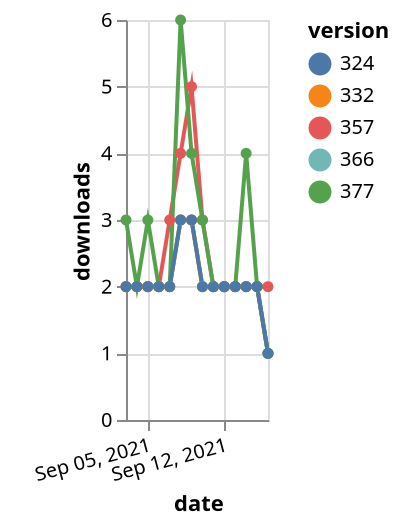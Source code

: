 {"$schema": "https://vega.github.io/schema/vega-lite/v5.json", "description": "A simple bar chart with embedded data.", "data": {"values": [{"date": "2021-09-03", "total": 2310, "delta": 2, "version": "366"}, {"date": "2021-09-04", "total": 2312, "delta": 2, "version": "366"}, {"date": "2021-09-05", "total": 2314, "delta": 2, "version": "366"}, {"date": "2021-09-06", "total": 2316, "delta": 2, "version": "366"}, {"date": "2021-09-07", "total": 2318, "delta": 2, "version": "366"}, {"date": "2021-09-08", "total": 2321, "delta": 3, "version": "366"}, {"date": "2021-09-09", "total": 2324, "delta": 3, "version": "366"}, {"date": "2021-09-10", "total": 2326, "delta": 2, "version": "366"}, {"date": "2021-09-11", "total": 2328, "delta": 2, "version": "366"}, {"date": "2021-09-12", "total": 2330, "delta": 2, "version": "366"}, {"date": "2021-09-13", "total": 2332, "delta": 2, "version": "366"}, {"date": "2021-09-14", "total": 2334, "delta": 2, "version": "366"}, {"date": "2021-09-15", "total": 2336, "delta": 2, "version": "366"}, {"date": "2021-09-16", "total": 2337, "delta": 1, "version": "366"}, {"date": "2021-09-03", "total": 2924, "delta": 2, "version": "357"}, {"date": "2021-09-04", "total": 2926, "delta": 2, "version": "357"}, {"date": "2021-09-05", "total": 2928, "delta": 2, "version": "357"}, {"date": "2021-09-06", "total": 2930, "delta": 2, "version": "357"}, {"date": "2021-09-07", "total": 2933, "delta": 3, "version": "357"}, {"date": "2021-09-08", "total": 2937, "delta": 4, "version": "357"}, {"date": "2021-09-09", "total": 2942, "delta": 5, "version": "357"}, {"date": "2021-09-10", "total": 2945, "delta": 3, "version": "357"}, {"date": "2021-09-11", "total": 2947, "delta": 2, "version": "357"}, {"date": "2021-09-12", "total": 2949, "delta": 2, "version": "357"}, {"date": "2021-09-13", "total": 2951, "delta": 2, "version": "357"}, {"date": "2021-09-14", "total": 2953, "delta": 2, "version": "357"}, {"date": "2021-09-15", "total": 2955, "delta": 2, "version": "357"}, {"date": "2021-09-16", "total": 2957, "delta": 2, "version": "357"}, {"date": "2021-09-03", "total": 2807, "delta": 2, "version": "332"}, {"date": "2021-09-04", "total": 2809, "delta": 2, "version": "332"}, {"date": "2021-09-05", "total": 2811, "delta": 2, "version": "332"}, {"date": "2021-09-06", "total": 2813, "delta": 2, "version": "332"}, {"date": "2021-09-07", "total": 2815, "delta": 2, "version": "332"}, {"date": "2021-09-08", "total": 2818, "delta": 3, "version": "332"}, {"date": "2021-09-09", "total": 2821, "delta": 3, "version": "332"}, {"date": "2021-09-10", "total": 2823, "delta": 2, "version": "332"}, {"date": "2021-09-11", "total": 2825, "delta": 2, "version": "332"}, {"date": "2021-09-12", "total": 2827, "delta": 2, "version": "332"}, {"date": "2021-09-13", "total": 2829, "delta": 2, "version": "332"}, {"date": "2021-09-14", "total": 2831, "delta": 2, "version": "332"}, {"date": "2021-09-15", "total": 2833, "delta": 2, "version": "332"}, {"date": "2021-09-16", "total": 2834, "delta": 1, "version": "332"}, {"date": "2021-09-03", "total": 2136, "delta": 3, "version": "377"}, {"date": "2021-09-04", "total": 2138, "delta": 2, "version": "377"}, {"date": "2021-09-05", "total": 2141, "delta": 3, "version": "377"}, {"date": "2021-09-06", "total": 2143, "delta": 2, "version": "377"}, {"date": "2021-09-07", "total": 2145, "delta": 2, "version": "377"}, {"date": "2021-09-08", "total": 2151, "delta": 6, "version": "377"}, {"date": "2021-09-09", "total": 2155, "delta": 4, "version": "377"}, {"date": "2021-09-10", "total": 2158, "delta": 3, "version": "377"}, {"date": "2021-09-11", "total": 2160, "delta": 2, "version": "377"}, {"date": "2021-09-12", "total": 2162, "delta": 2, "version": "377"}, {"date": "2021-09-13", "total": 2164, "delta": 2, "version": "377"}, {"date": "2021-09-14", "total": 2168, "delta": 4, "version": "377"}, {"date": "2021-09-15", "total": 2170, "delta": 2, "version": "377"}, {"date": "2021-09-16", "total": 2171, "delta": 1, "version": "377"}, {"date": "2021-09-03", "total": 2540, "delta": 2, "version": "324"}, {"date": "2021-09-04", "total": 2542, "delta": 2, "version": "324"}, {"date": "2021-09-05", "total": 2544, "delta": 2, "version": "324"}, {"date": "2021-09-06", "total": 2546, "delta": 2, "version": "324"}, {"date": "2021-09-07", "total": 2548, "delta": 2, "version": "324"}, {"date": "2021-09-08", "total": 2551, "delta": 3, "version": "324"}, {"date": "2021-09-09", "total": 2554, "delta": 3, "version": "324"}, {"date": "2021-09-10", "total": 2556, "delta": 2, "version": "324"}, {"date": "2021-09-11", "total": 2558, "delta": 2, "version": "324"}, {"date": "2021-09-12", "total": 2560, "delta": 2, "version": "324"}, {"date": "2021-09-13", "total": 2562, "delta": 2, "version": "324"}, {"date": "2021-09-14", "total": 2564, "delta": 2, "version": "324"}, {"date": "2021-09-15", "total": 2566, "delta": 2, "version": "324"}, {"date": "2021-09-16", "total": 2567, "delta": 1, "version": "324"}]}, "width": "container", "mark": {"type": "line", "point": {"filled": true}}, "encoding": {"x": {"field": "date", "type": "temporal", "timeUnit": "yearmonthdate", "title": "date", "axis": {"labelAngle": -15}}, "y": {"field": "delta", "type": "quantitative", "title": "downloads"}, "color": {"field": "version", "type": "nominal"}, "tooltip": {"field": "delta"}}}